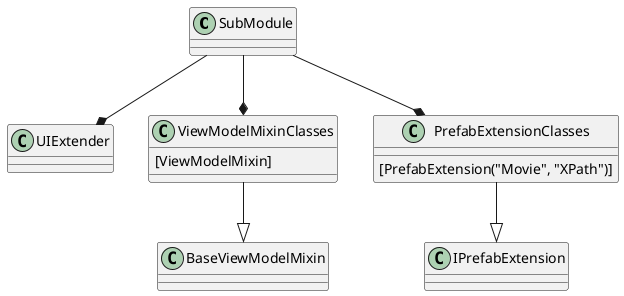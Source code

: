 ﻿@startuml

SubModule --* UIExtender
SubModule --* ViewModelMixinClasses
SubModule --* PrefabExtensionClasses

class ViewModelMixinClasses {
[ViewModelMixin]
}

class PrefabExtensionClasses {
[PrefabExtension("Movie", "XPath")]
}

ViewModelMixinClasses --|> BaseViewModelMixin
PrefabExtensionClasses --|> IPrefabExtension

@enduml